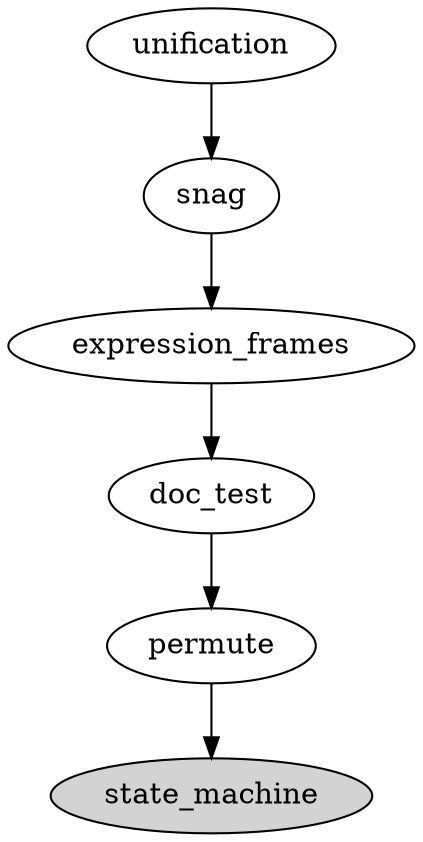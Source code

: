 digraph g {

  state_machine [ style=filled ]
  permute->state_machine
  expression_frames->doc_test
  doc_test->permute
  snag->expression_frames
  unification->snag
}
